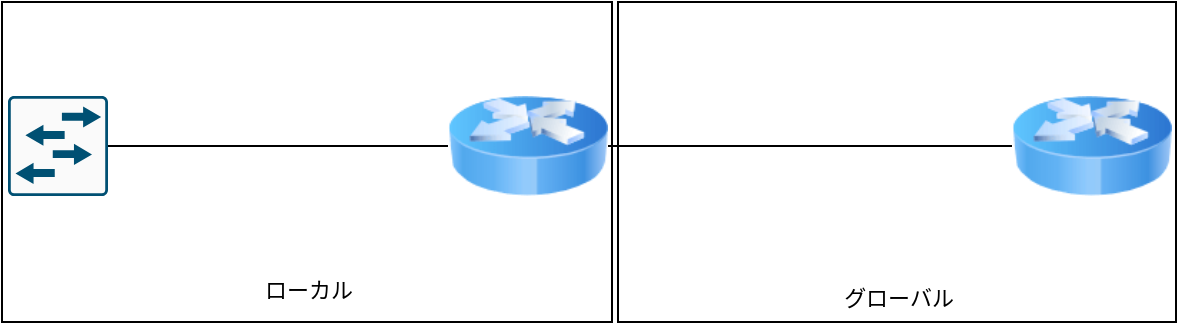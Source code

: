 <mxfile version="21.6.5" type="github">
  <diagram name="ページ1" id="11hUHMy2Wvmy6h9iXee_">
    <mxGraphModel dx="1914" dy="991" grid="0" gridSize="10" guides="1" tooltips="1" connect="1" arrows="1" fold="1" page="1" pageScale="1" pageWidth="827" pageHeight="1169" math="0" shadow="0">
      <root>
        <mxCell id="0" />
        <mxCell id="1" parent="0" />
        <mxCell id="6t2KT0S24o-J1j0MJN2Q-7" value="" style="whiteSpace=wrap;html=1;fontFamily=Helvetica;fontSize=11;fontColor=default;" vertex="1" parent="1">
          <mxGeometry x="334" y="89" width="279" height="160" as="geometry" />
        </mxCell>
        <mxCell id="6t2KT0S24o-J1j0MJN2Q-6" value="" style="whiteSpace=wrap;html=1;fontFamily=Helvetica;fontSize=11;fontColor=default;" vertex="1" parent="1">
          <mxGeometry x="26" y="89" width="305" height="160" as="geometry" />
        </mxCell>
        <mxCell id="6t2KT0S24o-J1j0MJN2Q-1" value="" style="image;html=1;image=img/lib/clip_art/networking/Router_Icon_128x128.png" vertex="1" parent="1">
          <mxGeometry x="249" y="121" width="80" height="80" as="geometry" />
        </mxCell>
        <mxCell id="6t2KT0S24o-J1j0MJN2Q-10" style="edgeStyle=none;shape=connector;rounded=0;orthogonalLoop=1;jettySize=auto;html=1;exitX=0;exitY=0.5;exitDx=0;exitDy=0;entryX=1;entryY=0.5;entryDx=0;entryDy=0;labelBackgroundColor=default;strokeColor=default;fontFamily=Helvetica;fontSize=11;fontColor=default;endArrow=none;endFill=0;" edge="1" parent="1" source="6t2KT0S24o-J1j0MJN2Q-2" target="6t2KT0S24o-J1j0MJN2Q-1">
          <mxGeometry relative="1" as="geometry" />
        </mxCell>
        <mxCell id="6t2KT0S24o-J1j0MJN2Q-2" value="" style="image;html=1;image=img/lib/clip_art/networking/Router_Icon_128x128.png" vertex="1" parent="1">
          <mxGeometry x="531" y="121" width="80" height="80" as="geometry" />
        </mxCell>
        <mxCell id="6t2KT0S24o-J1j0MJN2Q-4" style="rounded=0;orthogonalLoop=1;jettySize=auto;html=1;exitX=1;exitY=0.5;exitDx=0;exitDy=0;exitPerimeter=0;entryX=0;entryY=0.5;entryDx=0;entryDy=0;endArrow=none;endFill=0;" edge="1" parent="1" source="6t2KT0S24o-J1j0MJN2Q-3" target="6t2KT0S24o-J1j0MJN2Q-1">
          <mxGeometry relative="1" as="geometry" />
        </mxCell>
        <mxCell id="6t2KT0S24o-J1j0MJN2Q-3" value="" style="sketch=0;points=[[0.015,0.015,0],[0.985,0.015,0],[0.985,0.985,0],[0.015,0.985,0],[0.25,0,0],[0.5,0,0],[0.75,0,0],[1,0.25,0],[1,0.5,0],[1,0.75,0],[0.75,1,0],[0.5,1,0],[0.25,1,0],[0,0.75,0],[0,0.5,0],[0,0.25,0]];verticalLabelPosition=bottom;html=1;verticalAlign=top;aspect=fixed;align=center;pointerEvents=1;shape=mxgraph.cisco19.rect;prIcon=l2_switch;fillColor=#FAFAFA;strokeColor=#005073;" vertex="1" parent="1">
          <mxGeometry x="29" y="136" width="50" height="50" as="geometry" />
        </mxCell>
        <mxCell id="6t2KT0S24o-J1j0MJN2Q-8" value="グローバル" style="text;html=1;align=center;verticalAlign=middle;resizable=0;points=[];autosize=1;strokeColor=none;fillColor=none;fontSize=11;fontFamily=Helvetica;fontColor=default;" vertex="1" parent="1">
          <mxGeometry x="437" y="224" width="73" height="25" as="geometry" />
        </mxCell>
        <mxCell id="6t2KT0S24o-J1j0MJN2Q-9" value="ローカル" style="text;html=1;align=center;verticalAlign=middle;resizable=0;points=[];autosize=1;strokeColor=none;fillColor=none;fontSize=11;fontFamily=Helvetica;fontColor=default;" vertex="1" parent="1">
          <mxGeometry x="147.5" y="220" width="62" height="25" as="geometry" />
        </mxCell>
      </root>
    </mxGraphModel>
  </diagram>
</mxfile>
